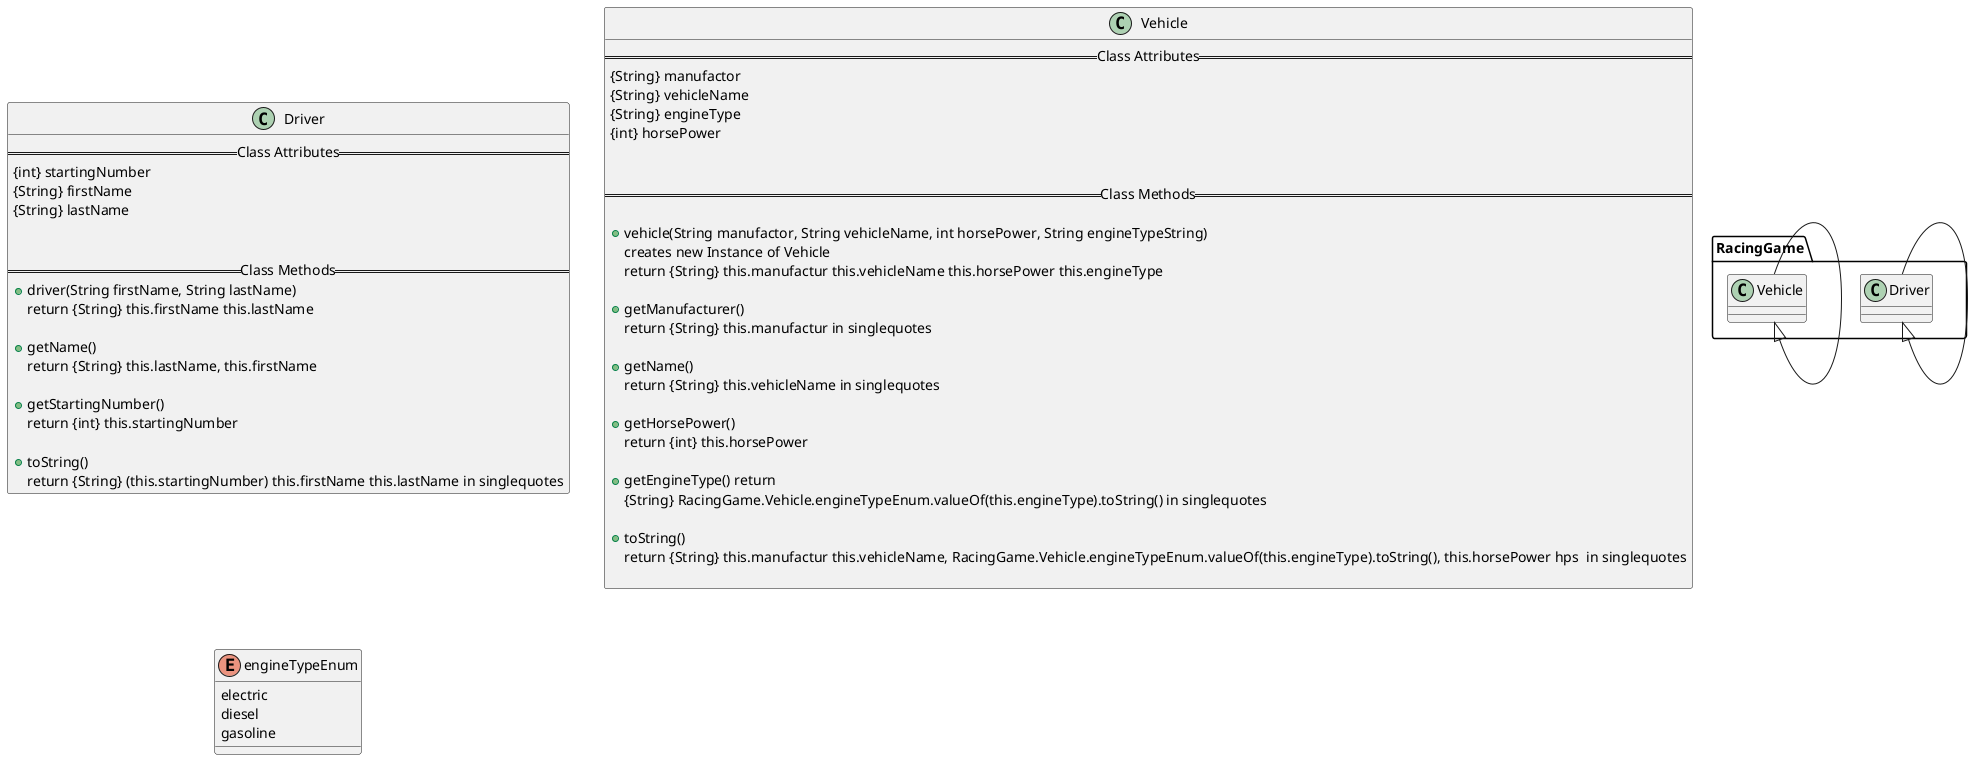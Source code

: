 @startuml

RacingGame.Driver ---|> Driver
RacingGame.Vehicle ---|> Vehicle


class Driver {
==Class Attributes==
{int} startingNumber
{String} firstName
{String} lastName


==Class Methods==
{method} +driver(String firstName, String lastName)
return {String} this.firstName this.lastName

{method} +getName()
return {String} this.lastName, this.firstName

{method} +getStartingNumber()
return {int} this.startingNumber

{method} +toString()
return {String} (this.startingNumber) this.firstName this.lastName in singlequotes
}


class Vehicle{
==Class Attributes==
{String} manufactor
{String} vehicleName
{String} engineType
{int} horsePower


==Class Methods==

{method} +vehicle(String manufactor, String vehicleName, int horsePower, String engineTypeString)
creates new Instance of Vehicle
return {String} this.manufactur this.vehicleName this.horsePower this.engineType

{method} +getManufacturer()
return {String} this.manufactur in singlequotes

{method} +getName()
return {String} this.vehicleName in singlequotes

{method} +getHorsePower()
return {int} this.horsePower

{method} +getEngineType() return
{String} RacingGame.Vehicle.engineTypeEnum.valueOf(this.engineType).toString() in singlequotes

{method} +toString()
return {String} this.manufactur this.vehicleName, RacingGame.Vehicle.engineTypeEnum.valueOf(this.engineType).toString(), this.horsePower hps  in singlequotes

}

enum engineTypeEnum {
electric
diesel
gasoline
}


@enduml